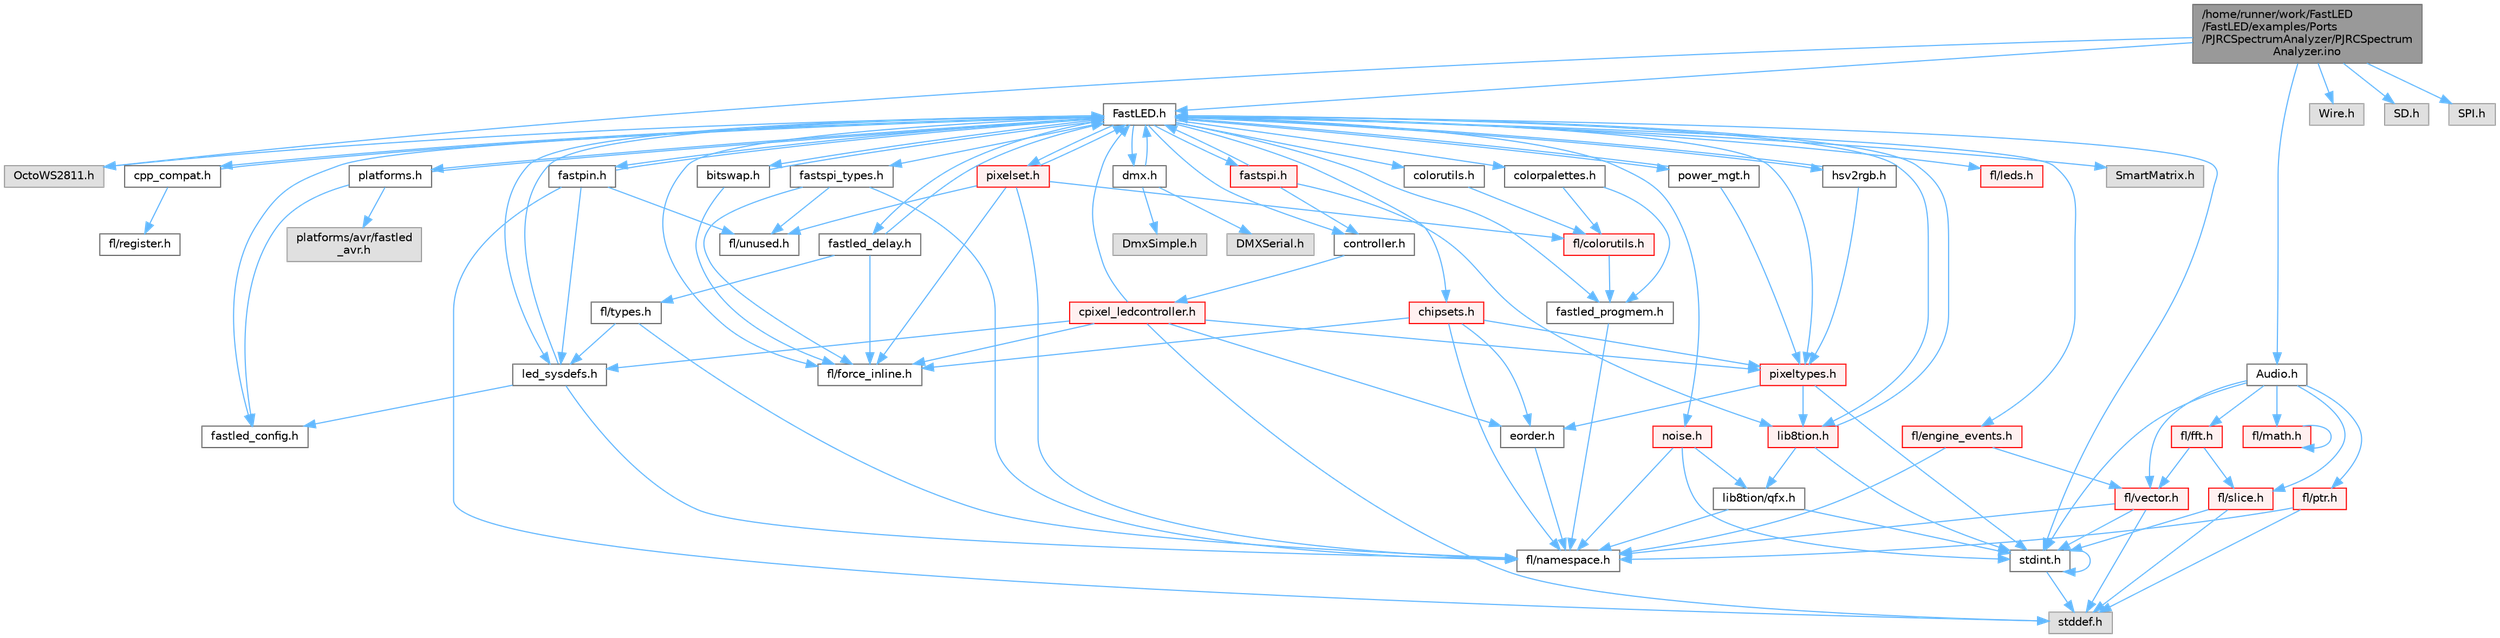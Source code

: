 digraph "/home/runner/work/FastLED/FastLED/examples/Ports/PJRCSpectrumAnalyzer/PJRCSpectrumAnalyzer.ino"
{
 // INTERACTIVE_SVG=YES
 // LATEX_PDF_SIZE
  bgcolor="transparent";
  edge [fontname=Helvetica,fontsize=10,labelfontname=Helvetica,labelfontsize=10];
  node [fontname=Helvetica,fontsize=10,shape=box,height=0.2,width=0.4];
  Node1 [id="Node000001",label="/home/runner/work/FastLED\l/FastLED/examples/Ports\l/PJRCSpectrumAnalyzer/PJRCSpectrum\lAnalyzer.ino",height=0.2,width=0.4,color="gray40", fillcolor="grey60", style="filled", fontcolor="black",tooltip="Creates an impressive LED light show to music input on the Teensy."];
  Node1 -> Node2 [id="edge1_Node000001_Node000002",color="steelblue1",style="solid",tooltip=" "];
  Node2 [id="Node000002",label="OctoWS2811.h",height=0.2,width=0.4,color="grey60", fillcolor="#E0E0E0", style="filled",tooltip=" "];
  Node1 -> Node3 [id="edge2_Node000001_Node000003",color="steelblue1",style="solid",tooltip=" "];
  Node3 [id="Node000003",label="FastLED.h",height=0.2,width=0.4,color="grey40", fillcolor="white", style="filled",URL="$db/d97/_fast_l_e_d_8h.html",tooltip="central include file for FastLED, defines the CFastLED class/object"];
  Node3 -> Node4 [id="edge3_Node000003_Node000004",color="steelblue1",style="solid",tooltip=" "];
  Node4 [id="Node000004",label="stdint.h",height=0.2,width=0.4,color="grey40", fillcolor="white", style="filled",URL="$df/dd8/stdint_8h.html",tooltip=" "];
  Node4 -> Node5 [id="edge4_Node000004_Node000005",color="steelblue1",style="solid",tooltip=" "];
  Node5 [id="Node000005",label="stddef.h",height=0.2,width=0.4,color="grey60", fillcolor="#E0E0E0", style="filled",tooltip=" "];
  Node4 -> Node4 [id="edge5_Node000004_Node000004",color="steelblue1",style="solid",tooltip=" "];
  Node3 -> Node6 [id="edge6_Node000003_Node000006",color="steelblue1",style="solid",tooltip=" "];
  Node6 [id="Node000006",label="SmartMatrix.h",height=0.2,width=0.4,color="grey60", fillcolor="#E0E0E0", style="filled",tooltip=" "];
  Node3 -> Node2 [id="edge7_Node000003_Node000002",color="steelblue1",style="solid",tooltip=" "];
  Node3 -> Node7 [id="edge8_Node000003_Node000007",color="steelblue1",style="solid",tooltip=" "];
  Node7 [id="Node000007",label="fl/force_inline.h",height=0.2,width=0.4,color="grey40", fillcolor="white", style="filled",URL="$d4/d64/force__inline_8h.html",tooltip=" "];
  Node3 -> Node8 [id="edge9_Node000003_Node000008",color="steelblue1",style="solid",tooltip=" "];
  Node8 [id="Node000008",label="cpp_compat.h",height=0.2,width=0.4,color="grey40", fillcolor="white", style="filled",URL="$d9/d13/cpp__compat_8h.html",tooltip="Compatibility functions based on C++ version."];
  Node8 -> Node3 [id="edge10_Node000008_Node000003",color="steelblue1",style="solid",tooltip=" "];
  Node8 -> Node9 [id="edge11_Node000008_Node000009",color="steelblue1",style="solid",tooltip=" "];
  Node9 [id="Node000009",label="fl/register.h",height=0.2,width=0.4,color="grey40", fillcolor="white", style="filled",URL="$df/d80/register_8h.html",tooltip=" "];
  Node3 -> Node10 [id="edge12_Node000003_Node000010",color="steelblue1",style="solid",tooltip=" "];
  Node10 [id="Node000010",label="fastled_config.h",height=0.2,width=0.4,color="grey40", fillcolor="white", style="filled",URL="$d5/d11/fastled__config_8h.html",tooltip="Contains definitions that can be used to configure FastLED at compile time."];
  Node3 -> Node11 [id="edge13_Node000003_Node000011",color="steelblue1",style="solid",tooltip=" "];
  Node11 [id="Node000011",label="led_sysdefs.h",height=0.2,width=0.4,color="grey40", fillcolor="white", style="filled",URL="$d9/d3e/led__sysdefs_8h.html",tooltip="Determines which platform system definitions to include."];
  Node11 -> Node3 [id="edge14_Node000011_Node000003",color="steelblue1",style="solid",tooltip=" "];
  Node11 -> Node10 [id="edge15_Node000011_Node000010",color="steelblue1",style="solid",tooltip=" "];
  Node11 -> Node12 [id="edge16_Node000011_Node000012",color="steelblue1",style="solid",tooltip=" "];
  Node12 [id="Node000012",label="fl/namespace.h",height=0.2,width=0.4,color="grey40", fillcolor="white", style="filled",URL="$df/d2a/namespace_8h.html",tooltip="Implements the FastLED namespace macros."];
  Node3 -> Node13 [id="edge17_Node000003_Node000013",color="steelblue1",style="solid",tooltip=" "];
  Node13 [id="Node000013",label="fastled_delay.h",height=0.2,width=0.4,color="grey40", fillcolor="white", style="filled",URL="$d0/da8/fastled__delay_8h.html",tooltip="Utility functions and classes for managing delay cycles."];
  Node13 -> Node3 [id="edge18_Node000013_Node000003",color="steelblue1",style="solid",tooltip=" "];
  Node13 -> Node14 [id="edge19_Node000013_Node000014",color="steelblue1",style="solid",tooltip=" "];
  Node14 [id="Node000014",label="fl/types.h",height=0.2,width=0.4,color="grey40", fillcolor="white", style="filled",URL="$d7/da1/fl_2types_8h.html",tooltip=" "];
  Node14 -> Node12 [id="edge20_Node000014_Node000012",color="steelblue1",style="solid",tooltip=" "];
  Node14 -> Node11 [id="edge21_Node000014_Node000011",color="steelblue1",style="solid",tooltip=" "];
  Node13 -> Node7 [id="edge22_Node000013_Node000007",color="steelblue1",style="solid",tooltip=" "];
  Node3 -> Node15 [id="edge23_Node000003_Node000015",color="steelblue1",style="solid",tooltip=" "];
  Node15 [id="Node000015",label="bitswap.h",height=0.2,width=0.4,color="grey40", fillcolor="white", style="filled",URL="$de/ded/bitswap_8h.html",tooltip="Functions for doing a rotation of bits/bytes used by parallel output."];
  Node15 -> Node3 [id="edge24_Node000015_Node000003",color="steelblue1",style="solid",tooltip=" "];
  Node15 -> Node7 [id="edge25_Node000015_Node000007",color="steelblue1",style="solid",tooltip=" "];
  Node3 -> Node16 [id="edge26_Node000003_Node000016",color="steelblue1",style="solid",tooltip=" "];
  Node16 [id="Node000016",label="controller.h",height=0.2,width=0.4,color="grey40", fillcolor="white", style="filled",URL="$d2/dd9/controller_8h.html",tooltip="deprecated: base definitions used by led controllers for writing out led data"];
  Node16 -> Node17 [id="edge27_Node000016_Node000017",color="steelblue1",style="solid",tooltip=" "];
  Node17 [id="Node000017",label="cpixel_ledcontroller.h",height=0.2,width=0.4,color="red", fillcolor="#FFF0F0", style="filled",URL="$d9/d57/cpixel__ledcontroller_8h.html",tooltip="defines the templated version of the CLEDController class"];
  Node17 -> Node5 [id="edge28_Node000017_Node000005",color="steelblue1",style="solid",tooltip=" "];
  Node17 -> Node3 [id="edge29_Node000017_Node000003",color="steelblue1",style="solid",tooltip=" "];
  Node17 -> Node11 [id="edge30_Node000017_Node000011",color="steelblue1",style="solid",tooltip=" "];
  Node17 -> Node18 [id="edge31_Node000017_Node000018",color="steelblue1",style="solid",tooltip=" "];
  Node18 [id="Node000018",label="pixeltypes.h",height=0.2,width=0.4,color="red", fillcolor="#FFF0F0", style="filled",URL="$d2/dba/pixeltypes_8h.html",tooltip="Includes defintions for RGB and HSV pixels."];
  Node18 -> Node4 [id="edge32_Node000018_Node000004",color="steelblue1",style="solid",tooltip=" "];
  Node18 -> Node19 [id="edge33_Node000018_Node000019",color="steelblue1",style="solid",tooltip=" "];
  Node19 [id="Node000019",label="lib8tion.h",height=0.2,width=0.4,color="red", fillcolor="#FFF0F0", style="filled",URL="$df/da5/lib8tion_8h.html",tooltip="Fast, efficient 8-bit math functions specifically designed for high-performance LED programming."];
  Node19 -> Node3 [id="edge34_Node000019_Node000003",color="steelblue1",style="solid",tooltip=" "];
  Node19 -> Node4 [id="edge35_Node000019_Node000004",color="steelblue1",style="solid",tooltip=" "];
  Node19 -> Node22 [id="edge36_Node000019_Node000022",color="steelblue1",style="solid",tooltip=" "];
  Node22 [id="Node000022",label="lib8tion/qfx.h",height=0.2,width=0.4,color="grey40", fillcolor="white", style="filled",URL="$d2/d19/qfx_8h.html",tooltip=" "];
  Node22 -> Node4 [id="edge37_Node000022_Node000004",color="steelblue1",style="solid",tooltip=" "];
  Node22 -> Node12 [id="edge38_Node000022_Node000012",color="steelblue1",style="solid",tooltip=" "];
  Node18 -> Node47 [id="edge39_Node000018_Node000047",color="steelblue1",style="solid",tooltip=" "];
  Node47 [id="Node000047",label="eorder.h",height=0.2,width=0.4,color="grey40", fillcolor="white", style="filled",URL="$db/d07/eorder_8h.html",tooltip="Defines color channel ordering enumerations."];
  Node47 -> Node12 [id="edge40_Node000047_Node000012",color="steelblue1",style="solid",tooltip=" "];
  Node17 -> Node47 [id="edge41_Node000017_Node000047",color="steelblue1",style="solid",tooltip=" "];
  Node17 -> Node7 [id="edge42_Node000017_Node000007",color="steelblue1",style="solid",tooltip=" "];
  Node3 -> Node68 [id="edge43_Node000003_Node000068",color="steelblue1",style="solid",tooltip=" "];
  Node68 [id="Node000068",label="fastpin.h",height=0.2,width=0.4,color="grey40", fillcolor="white", style="filled",URL="$db/d65/fastpin_8h.html",tooltip="Class base definitions for defining fast pin access."];
  Node68 -> Node3 [id="edge44_Node000068_Node000003",color="steelblue1",style="solid",tooltip=" "];
  Node68 -> Node11 [id="edge45_Node000068_Node000011",color="steelblue1",style="solid",tooltip=" "];
  Node68 -> Node5 [id="edge46_Node000068_Node000005",color="steelblue1",style="solid",tooltip=" "];
  Node68 -> Node55 [id="edge47_Node000068_Node000055",color="steelblue1",style="solid",tooltip=" "];
  Node55 [id="Node000055",label="fl/unused.h",height=0.2,width=0.4,color="grey40", fillcolor="white", style="filled",URL="$d8/d4b/unused_8h.html",tooltip=" "];
  Node3 -> Node69 [id="edge48_Node000003_Node000069",color="steelblue1",style="solid",tooltip=" "];
  Node69 [id="Node000069",label="fastspi_types.h",height=0.2,width=0.4,color="grey40", fillcolor="white", style="filled",URL="$d2/ddb/fastspi__types_8h.html",tooltip="Data types and constants used by SPI interfaces."];
  Node69 -> Node7 [id="edge49_Node000069_Node000007",color="steelblue1",style="solid",tooltip=" "];
  Node69 -> Node12 [id="edge50_Node000069_Node000012",color="steelblue1",style="solid",tooltip=" "];
  Node69 -> Node55 [id="edge51_Node000069_Node000055",color="steelblue1",style="solid",tooltip=" "];
  Node3 -> Node70 [id="edge52_Node000003_Node000070",color="steelblue1",style="solid",tooltip=" "];
  Node70 [id="Node000070",label="dmx.h",height=0.2,width=0.4,color="grey40", fillcolor="white", style="filled",URL="$d3/de1/dmx_8h.html",tooltip="Defines the DMX512-based LED controllers."];
  Node70 -> Node3 [id="edge53_Node000070_Node000003",color="steelblue1",style="solid",tooltip=" "];
  Node70 -> Node71 [id="edge54_Node000070_Node000071",color="steelblue1",style="solid",tooltip=" "];
  Node71 [id="Node000071",label="DmxSimple.h",height=0.2,width=0.4,color="grey60", fillcolor="#E0E0E0", style="filled",tooltip=" "];
  Node70 -> Node72 [id="edge55_Node000070_Node000072",color="steelblue1",style="solid",tooltip=" "];
  Node72 [id="Node000072",label="DMXSerial.h",height=0.2,width=0.4,color="grey60", fillcolor="#E0E0E0", style="filled",tooltip=" "];
  Node3 -> Node73 [id="edge56_Node000003_Node000073",color="steelblue1",style="solid",tooltip=" "];
  Node73 [id="Node000073",label="platforms.h",height=0.2,width=0.4,color="grey40", fillcolor="white", style="filled",URL="$da/dc9/platforms_8h.html",tooltip="Determines which platforms headers to include."];
  Node73 -> Node3 [id="edge57_Node000073_Node000003",color="steelblue1",style="solid",tooltip=" "];
  Node73 -> Node10 [id="edge58_Node000073_Node000010",color="steelblue1",style="solid",tooltip=" "];
  Node73 -> Node74 [id="edge59_Node000073_Node000074",color="steelblue1",style="solid",tooltip=" "];
  Node74 [id="Node000074",label="platforms/avr/fastled\l_avr.h",height=0.2,width=0.4,color="grey60", fillcolor="#E0E0E0", style="filled",tooltip=" "];
  Node3 -> Node75 [id="edge60_Node000003_Node000075",color="steelblue1",style="solid",tooltip=" "];
  Node75 [id="Node000075",label="fastled_progmem.h",height=0.2,width=0.4,color="grey40", fillcolor="white", style="filled",URL="$df/dab/fastled__progmem_8h.html",tooltip="Wrapper definitions to allow seamless use of PROGMEM in environments that have it."];
  Node75 -> Node12 [id="edge61_Node000075_Node000012",color="steelblue1",style="solid",tooltip=" "];
  Node3 -> Node19 [id="edge62_Node000003_Node000019",color="steelblue1",style="solid",tooltip=" "];
  Node3 -> Node18 [id="edge63_Node000003_Node000018",color="steelblue1",style="solid",tooltip=" "];
  Node3 -> Node76 [id="edge64_Node000003_Node000076",color="steelblue1",style="solid",tooltip=" "];
  Node76 [id="Node000076",label="hsv2rgb.h",height=0.2,width=0.4,color="grey40", fillcolor="white", style="filled",URL="$de/d9a/hsv2rgb_8h.html",tooltip="Functions to convert from the HSV colorspace to the RGB colorspace."];
  Node76 -> Node3 [id="edge65_Node000076_Node000003",color="steelblue1",style="solid",tooltip=" "];
  Node76 -> Node18 [id="edge66_Node000076_Node000018",color="steelblue1",style="solid",tooltip=" "];
  Node3 -> Node77 [id="edge67_Node000003_Node000077",color="steelblue1",style="solid",tooltip=" "];
  Node77 [id="Node000077",label="colorutils.h",height=0.2,width=0.4,color="grey40", fillcolor="white", style="filled",URL="$d1/dfb/colorutils_8h.html",tooltip=" "];
  Node77 -> Node78 [id="edge68_Node000077_Node000078",color="steelblue1",style="solid",tooltip=" "];
  Node78 [id="Node000078",label="fl/colorutils.h",height=0.2,width=0.4,color="red", fillcolor="#FFF0F0", style="filled",URL="$d7/df9/fl_2colorutils_8h.html",tooltip="Utility functions for color fill, palettes, blending, and more."];
  Node78 -> Node75 [id="edge69_Node000078_Node000075",color="steelblue1",style="solid",tooltip=" "];
  Node3 -> Node83 [id="edge70_Node000003_Node000083",color="steelblue1",style="solid",tooltip=" "];
  Node83 [id="Node000083",label="pixelset.h",height=0.2,width=0.4,color="red", fillcolor="#FFF0F0", style="filled",URL="$d4/d46/pixelset_8h.html",tooltip="Declares classes for managing logical groups of LEDs."];
  Node83 -> Node7 [id="edge71_Node000083_Node000007",color="steelblue1",style="solid",tooltip=" "];
  Node83 -> Node12 [id="edge72_Node000083_Node000012",color="steelblue1",style="solid",tooltip=" "];
  Node83 -> Node55 [id="edge73_Node000083_Node000055",color="steelblue1",style="solid",tooltip=" "];
  Node83 -> Node78 [id="edge74_Node000083_Node000078",color="steelblue1",style="solid",tooltip=" "];
  Node83 -> Node3 [id="edge75_Node000083_Node000003",color="steelblue1",style="solid",tooltip=" "];
  Node3 -> Node85 [id="edge76_Node000003_Node000085",color="steelblue1",style="solid",tooltip=" "];
  Node85 [id="Node000085",label="colorpalettes.h",height=0.2,width=0.4,color="grey40", fillcolor="white", style="filled",URL="$dc/dcc/colorpalettes_8h.html",tooltip="Declarations for the predefined color palettes supplied by FastLED."];
  Node85 -> Node78 [id="edge77_Node000085_Node000078",color="steelblue1",style="solid",tooltip=" "];
  Node85 -> Node75 [id="edge78_Node000085_Node000075",color="steelblue1",style="solid",tooltip=" "];
  Node3 -> Node86 [id="edge79_Node000003_Node000086",color="steelblue1",style="solid",tooltip=" "];
  Node86 [id="Node000086",label="noise.h",height=0.2,width=0.4,color="red", fillcolor="#FFF0F0", style="filled",URL="$d1/d31/noise_8h.html",tooltip="Functions to generate and fill arrays with noise."];
  Node86 -> Node4 [id="edge80_Node000086_Node000004",color="steelblue1",style="solid",tooltip=" "];
  Node86 -> Node12 [id="edge81_Node000086_Node000012",color="steelblue1",style="solid",tooltip=" "];
  Node86 -> Node22 [id="edge82_Node000086_Node000022",color="steelblue1",style="solid",tooltip=" "];
  Node3 -> Node87 [id="edge83_Node000003_Node000087",color="steelblue1",style="solid",tooltip=" "];
  Node87 [id="Node000087",label="power_mgt.h",height=0.2,width=0.4,color="grey40", fillcolor="white", style="filled",URL="$dc/d5b/power__mgt_8h.html",tooltip="Functions to limit the power used by FastLED."];
  Node87 -> Node3 [id="edge84_Node000087_Node000003",color="steelblue1",style="solid",tooltip=" "];
  Node87 -> Node18 [id="edge85_Node000087_Node000018",color="steelblue1",style="solid",tooltip=" "];
  Node3 -> Node88 [id="edge86_Node000003_Node000088",color="steelblue1",style="solid",tooltip=" "];
  Node88 [id="Node000088",label="fastspi.h",height=0.2,width=0.4,color="red", fillcolor="#FFF0F0", style="filled",URL="$d6/ddc/fastspi_8h.html",tooltip="Serial peripheral interface (SPI) definitions per platform."];
  Node88 -> Node3 [id="edge87_Node000088_Node000003",color="steelblue1",style="solid",tooltip=" "];
  Node88 -> Node16 [id="edge88_Node000088_Node000016",color="steelblue1",style="solid",tooltip=" "];
  Node88 -> Node19 [id="edge89_Node000088_Node000019",color="steelblue1",style="solid",tooltip=" "];
  Node3 -> Node90 [id="edge90_Node000003_Node000090",color="steelblue1",style="solid",tooltip=" "];
  Node90 [id="Node000090",label="chipsets.h",height=0.2,width=0.4,color="red", fillcolor="#FFF0F0", style="filled",URL="$db/d66/chipsets_8h.html",tooltip="Contains the bulk of the definitions for the various LED chipsets supported."];
  Node90 -> Node18 [id="edge91_Node000090_Node000018",color="steelblue1",style="solid",tooltip=" "];
  Node90 -> Node7 [id="edge92_Node000090_Node000007",color="steelblue1",style="solid",tooltip=" "];
  Node90 -> Node47 [id="edge93_Node000090_Node000047",color="steelblue1",style="solid",tooltip=" "];
  Node90 -> Node12 [id="edge94_Node000090_Node000012",color="steelblue1",style="solid",tooltip=" "];
  Node3 -> Node56 [id="edge95_Node000003_Node000056",color="steelblue1",style="solid",tooltip=" "];
  Node56 [id="Node000056",label="fl/engine_events.h",height=0.2,width=0.4,color="red", fillcolor="#FFF0F0", style="filled",URL="$db/dc0/engine__events_8h.html",tooltip=" "];
  Node56 -> Node12 [id="edge96_Node000056_Node000012",color="steelblue1",style="solid",tooltip=" "];
  Node56 -> Node35 [id="edge97_Node000056_Node000035",color="steelblue1",style="solid",tooltip=" "];
  Node35 [id="Node000035",label="fl/vector.h",height=0.2,width=0.4,color="red", fillcolor="#FFF0F0", style="filled",URL="$d6/d68/vector_8h.html",tooltip=" "];
  Node35 -> Node5 [id="edge98_Node000035_Node000005",color="steelblue1",style="solid",tooltip=" "];
  Node35 -> Node4 [id="edge99_Node000035_Node000004",color="steelblue1",style="solid",tooltip=" "];
  Node35 -> Node12 [id="edge100_Node000035_Node000012",color="steelblue1",style="solid",tooltip=" "];
  Node3 -> Node91 [id="edge101_Node000003_Node000091",color="steelblue1",style="solid",tooltip=" "];
  Node91 [id="Node000091",label="fl/leds.h",height=0.2,width=0.4,color="red", fillcolor="#FFF0F0", style="filled",URL="$da/d78/leds_8h.html",tooltip=" "];
  Node1 -> Node92 [id="edge102_Node000001_Node000092",color="steelblue1",style="solid",tooltip=" "];
  Node92 [id="Node000092",label="Audio.h",height=0.2,width=0.4,color="grey40", fillcolor="white", style="filled",URL="$da/d09/audio_8h.html",tooltip=" "];
  Node92 -> Node93 [id="edge103_Node000092_Node000093",color="steelblue1",style="solid",tooltip=" "];
  Node93 [id="Node000093",label="fl/fft.h",height=0.2,width=0.4,color="red", fillcolor="#FFF0F0", style="filled",URL="$d7/d76/fft_8h.html",tooltip=" "];
  Node93 -> Node94 [id="edge104_Node000093_Node000094",color="steelblue1",style="solid",tooltip=" "];
  Node94 [id="Node000094",label="fl/slice.h",height=0.2,width=0.4,color="red", fillcolor="#FFF0F0", style="filled",URL="$d0/d48/slice_8h.html",tooltip=" "];
  Node94 -> Node5 [id="edge105_Node000094_Node000005",color="steelblue1",style="solid",tooltip=" "];
  Node94 -> Node4 [id="edge106_Node000094_Node000004",color="steelblue1",style="solid",tooltip=" "];
  Node93 -> Node35 [id="edge107_Node000093_Node000035",color="steelblue1",style="solid",tooltip=" "];
  Node92 -> Node27 [id="edge108_Node000092_Node000027",color="steelblue1",style="solid",tooltip=" "];
  Node27 [id="Node000027",label="fl/math.h",height=0.2,width=0.4,color="red", fillcolor="#FFF0F0", style="filled",URL="$df/db1/math_8h.html",tooltip=" "];
  Node27 -> Node27 [id="edge109_Node000027_Node000027",color="steelblue1",style="solid",tooltip=" "];
  Node92 -> Node31 [id="edge110_Node000092_Node000031",color="steelblue1",style="solid",tooltip=" "];
  Node31 [id="Node000031",label="fl/ptr.h",height=0.2,width=0.4,color="red", fillcolor="#FFF0F0", style="filled",URL="$dd/d98/ptr_8h.html",tooltip=" "];
  Node31 -> Node5 [id="edge111_Node000031_Node000005",color="steelblue1",style="solid",tooltip=" "];
  Node31 -> Node12 [id="edge112_Node000031_Node000012",color="steelblue1",style="solid",tooltip=" "];
  Node92 -> Node94 [id="edge113_Node000092_Node000094",color="steelblue1",style="solid",tooltip=" "];
  Node92 -> Node35 [id="edge114_Node000092_Node000035",color="steelblue1",style="solid",tooltip=" "];
  Node92 -> Node4 [id="edge115_Node000092_Node000004",color="steelblue1",style="solid",tooltip=" "];
  Node1 -> Node95 [id="edge116_Node000001_Node000095",color="steelblue1",style="solid",tooltip=" "];
  Node95 [id="Node000095",label="Wire.h",height=0.2,width=0.4,color="grey60", fillcolor="#E0E0E0", style="filled",tooltip=" "];
  Node1 -> Node96 [id="edge117_Node000001_Node000096",color="steelblue1",style="solid",tooltip=" "];
  Node96 [id="Node000096",label="SD.h",height=0.2,width=0.4,color="grey60", fillcolor="#E0E0E0", style="filled",tooltip=" "];
  Node1 -> Node97 [id="edge118_Node000001_Node000097",color="steelblue1",style="solid",tooltip=" "];
  Node97 [id="Node000097",label="SPI.h",height=0.2,width=0.4,color="grey60", fillcolor="#E0E0E0", style="filled",tooltip=" "];
}
